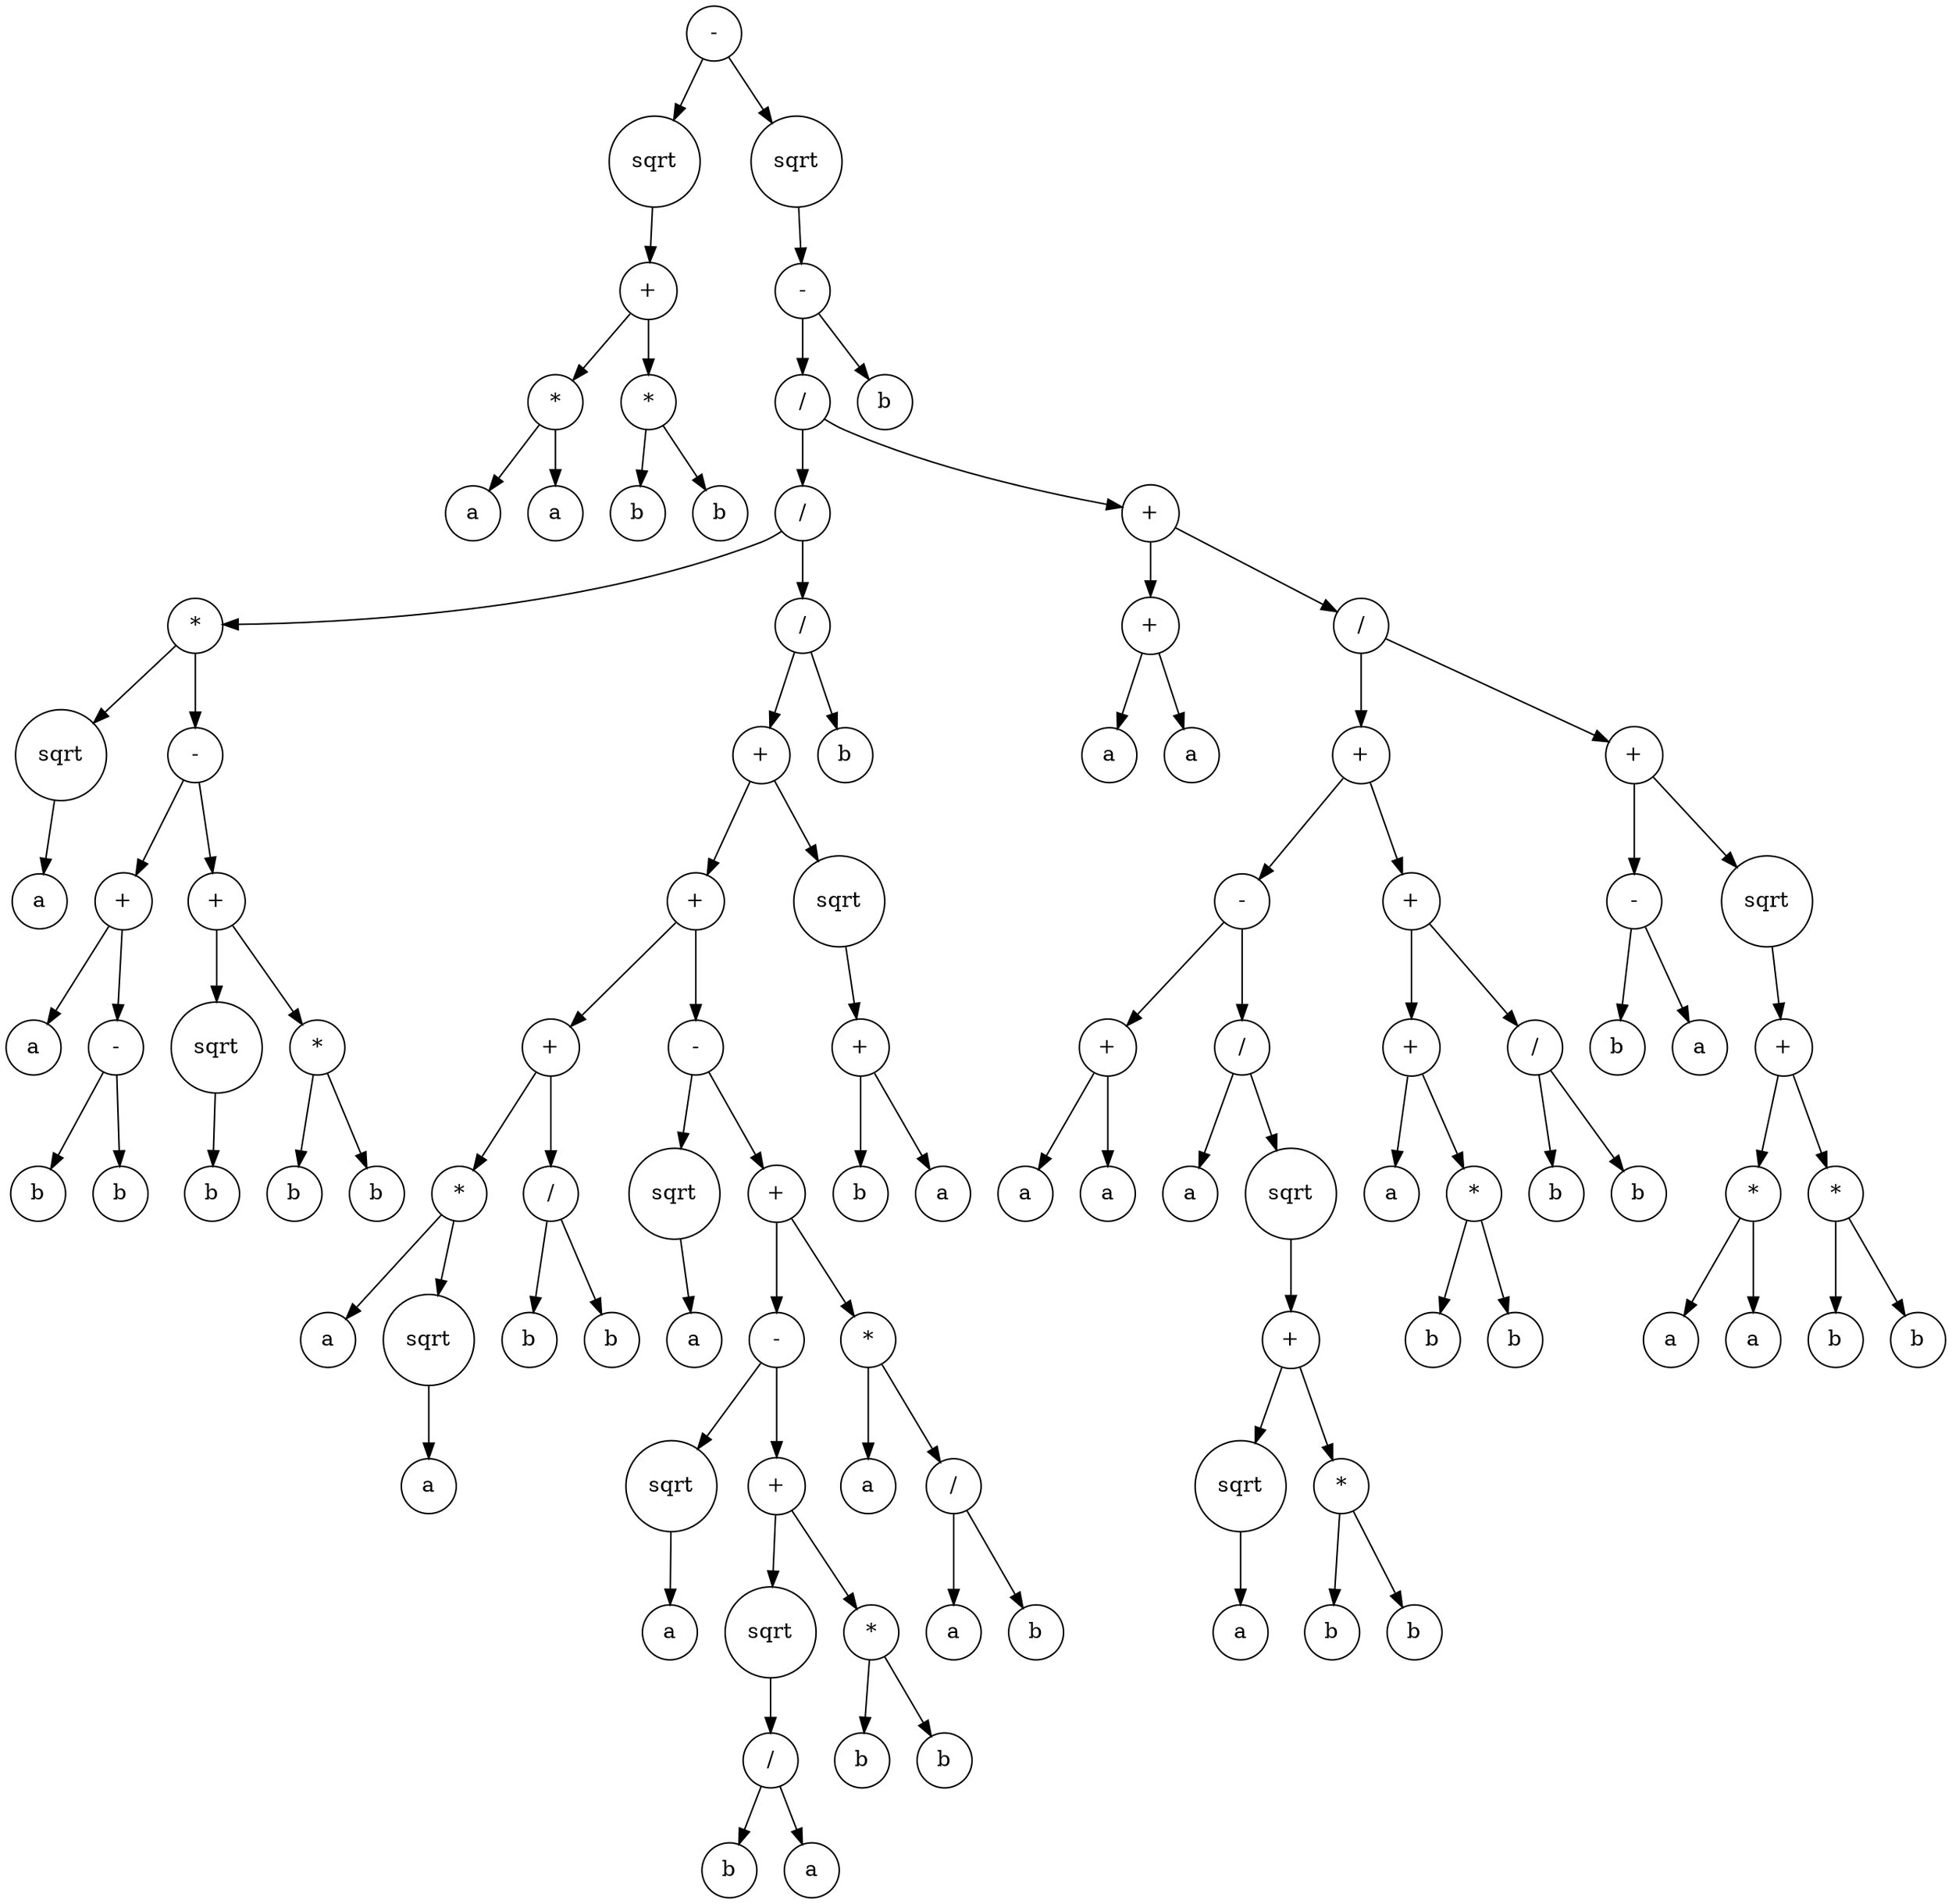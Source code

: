 digraph g {
graph [ordering=out];
node [shape=circle];
n[label = "-"];
n0[label = "sqrt"];
n00[label = "+"];
n000[label = "*"];
n0000[label = "a"];
n000 -> n0000;
n0001[label = "a"];
n000 -> n0001;
n00 -> n000;
n001[label = "*"];
n0010[label = "b"];
n001 -> n0010;
n0011[label = "b"];
n001 -> n0011;
n00 -> n001;
n0 -> n00;
n -> n0;
n1[label = "sqrt"];
n10[label = "-"];
n100[label = "/"];
n1000[label = "/"];
n10000[label = "*"];
n100000[label = "sqrt"];
n1000000[label = "a"];
n100000 -> n1000000;
n10000 -> n100000;
n100001[label = "-"];
n1000010[label = "+"];
n10000100[label = "a"];
n1000010 -> n10000100;
n10000101[label = "-"];
n100001010[label = "b"];
n10000101 -> n100001010;
n100001011[label = "b"];
n10000101 -> n100001011;
n1000010 -> n10000101;
n100001 -> n1000010;
n1000011[label = "+"];
n10000110[label = "sqrt"];
n100001100[label = "b"];
n10000110 -> n100001100;
n1000011 -> n10000110;
n10000111[label = "*"];
n100001110[label = "b"];
n10000111 -> n100001110;
n100001111[label = "b"];
n10000111 -> n100001111;
n1000011 -> n10000111;
n100001 -> n1000011;
n10000 -> n100001;
n1000 -> n10000;
n10001[label = "/"];
n100010[label = "+"];
n1000100[label = "+"];
n10001000[label = "+"];
n100010000[label = "*"];
n1000100000[label = "a"];
n100010000 -> n1000100000;
n1000100001[label = "sqrt"];
n10001000010[label = "a"];
n1000100001 -> n10001000010;
n100010000 -> n1000100001;
n10001000 -> n100010000;
n100010001[label = "/"];
n1000100010[label = "b"];
n100010001 -> n1000100010;
n1000100011[label = "b"];
n100010001 -> n1000100011;
n10001000 -> n100010001;
n1000100 -> n10001000;
n10001001[label = "-"];
n100010010[label = "sqrt"];
n1000100100[label = "a"];
n100010010 -> n1000100100;
n10001001 -> n100010010;
n100010011[label = "+"];
n1000100110[label = "-"];
n10001001100[label = "sqrt"];
n100010011000[label = "a"];
n10001001100 -> n100010011000;
n1000100110 -> n10001001100;
n10001001101[label = "+"];
n100010011010[label = "sqrt"];
n1000100110100[label = "/"];
n10001001101000[label = "b"];
n1000100110100 -> n10001001101000;
n10001001101001[label = "a"];
n1000100110100 -> n10001001101001;
n100010011010 -> n1000100110100;
n10001001101 -> n100010011010;
n100010011011[label = "*"];
n1000100110110[label = "b"];
n100010011011 -> n1000100110110;
n1000100110111[label = "b"];
n100010011011 -> n1000100110111;
n10001001101 -> n100010011011;
n1000100110 -> n10001001101;
n100010011 -> n1000100110;
n1000100111[label = "*"];
n10001001110[label = "a"];
n1000100111 -> n10001001110;
n10001001111[label = "/"];
n100010011110[label = "a"];
n10001001111 -> n100010011110;
n100010011111[label = "b"];
n10001001111 -> n100010011111;
n1000100111 -> n10001001111;
n100010011 -> n1000100111;
n10001001 -> n100010011;
n1000100 -> n10001001;
n100010 -> n1000100;
n1000101[label = "sqrt"];
n10001010[label = "+"];
n100010100[label = "b"];
n10001010 -> n100010100;
n100010101[label = "a"];
n10001010 -> n100010101;
n1000101 -> n10001010;
n100010 -> n1000101;
n10001 -> n100010;
n100011[label = "b"];
n10001 -> n100011;
n1000 -> n10001;
n100 -> n1000;
n1001[label = "+"];
n10010[label = "+"];
n100100[label = "a"];
n10010 -> n100100;
n100101[label = "a"];
n10010 -> n100101;
n1001 -> n10010;
n10011[label = "/"];
n100110[label = "+"];
n1001100[label = "-"];
n10011000[label = "+"];
n100110000[label = "a"];
n10011000 -> n100110000;
n100110001[label = "a"];
n10011000 -> n100110001;
n1001100 -> n10011000;
n10011001[label = "/"];
n100110010[label = "a"];
n10011001 -> n100110010;
n100110011[label = "sqrt"];
n1001100110[label = "+"];
n10011001100[label = "sqrt"];
n100110011000[label = "a"];
n10011001100 -> n100110011000;
n1001100110 -> n10011001100;
n10011001101[label = "*"];
n100110011010[label = "b"];
n10011001101 -> n100110011010;
n100110011011[label = "b"];
n10011001101 -> n100110011011;
n1001100110 -> n10011001101;
n100110011 -> n1001100110;
n10011001 -> n100110011;
n1001100 -> n10011001;
n100110 -> n1001100;
n1001101[label = "+"];
n10011010[label = "+"];
n100110100[label = "a"];
n10011010 -> n100110100;
n100110101[label = "*"];
n1001101010[label = "b"];
n100110101 -> n1001101010;
n1001101011[label = "b"];
n100110101 -> n1001101011;
n10011010 -> n100110101;
n1001101 -> n10011010;
n10011011[label = "/"];
n100110110[label = "b"];
n10011011 -> n100110110;
n100110111[label = "b"];
n10011011 -> n100110111;
n1001101 -> n10011011;
n100110 -> n1001101;
n10011 -> n100110;
n100111[label = "+"];
n1001110[label = "-"];
n10011100[label = "b"];
n1001110 -> n10011100;
n10011101[label = "a"];
n1001110 -> n10011101;
n100111 -> n1001110;
n1001111[label = "sqrt"];
n10011110[label = "+"];
n100111100[label = "*"];
n1001111000[label = "a"];
n100111100 -> n1001111000;
n1001111001[label = "a"];
n100111100 -> n1001111001;
n10011110 -> n100111100;
n100111101[label = "*"];
n1001111010[label = "b"];
n100111101 -> n1001111010;
n1001111011[label = "b"];
n100111101 -> n1001111011;
n10011110 -> n100111101;
n1001111 -> n10011110;
n100111 -> n1001111;
n10011 -> n100111;
n1001 -> n10011;
n100 -> n1001;
n10 -> n100;
n101[label = "b"];
n10 -> n101;
n1 -> n10;
n -> n1;
}
